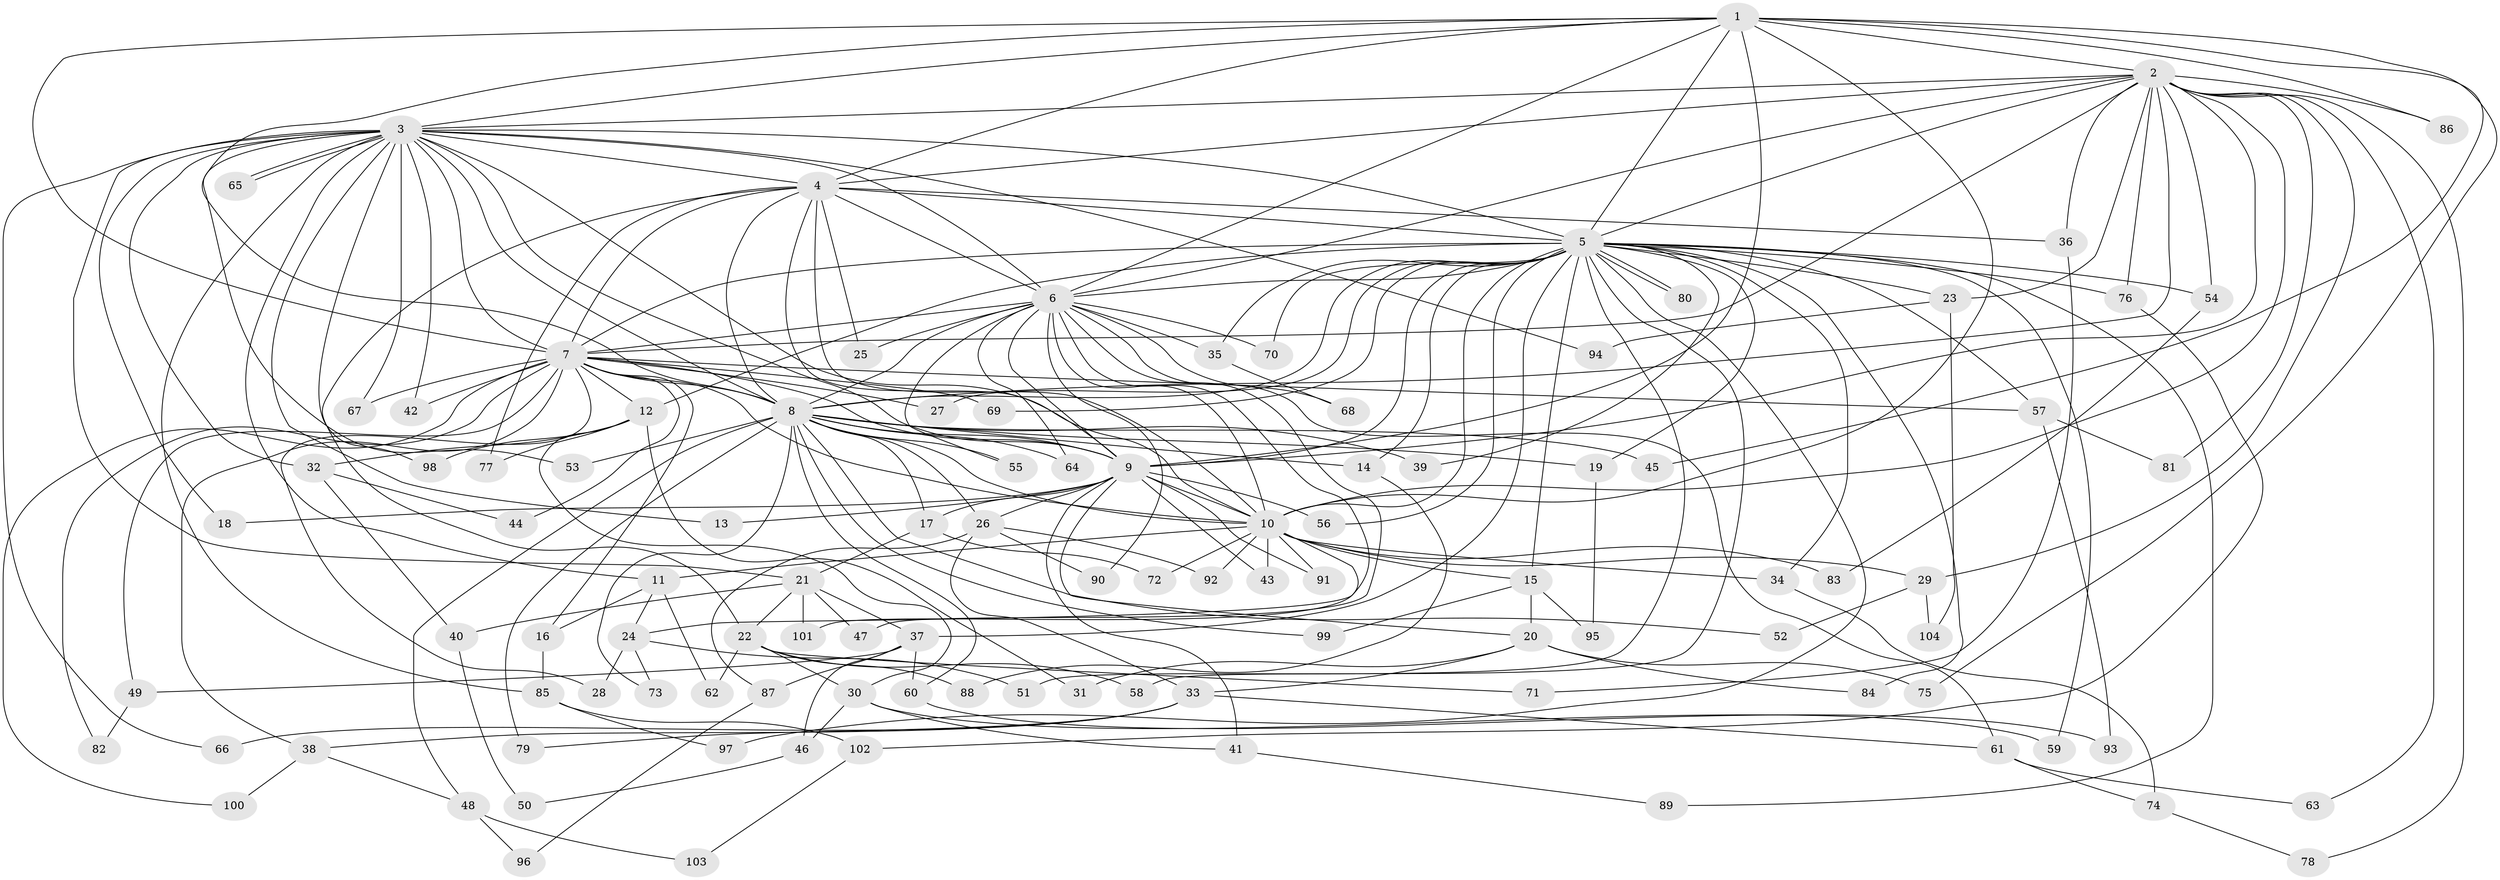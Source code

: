 // coarse degree distribution, {7: 0.08064516129032258, 23: 0.016129032258064516, 29: 0.016129032258064516, 35: 0.016129032258064516, 16: 0.016129032258064516, 11: 0.016129032258064516, 2: 0.5483870967741935, 4: 0.0967741935483871, 5: 0.03225806451612903, 6: 0.04838709677419355, 3: 0.08064516129032258, 1: 0.03225806451612903}
// Generated by graph-tools (version 1.1) at 2025/17/03/04/25 18:17:20]
// undirected, 104 vertices, 233 edges
graph export_dot {
graph [start="1"]
  node [color=gray90,style=filled];
  1;
  2;
  3;
  4;
  5;
  6;
  7;
  8;
  9;
  10;
  11;
  12;
  13;
  14;
  15;
  16;
  17;
  18;
  19;
  20;
  21;
  22;
  23;
  24;
  25;
  26;
  27;
  28;
  29;
  30;
  31;
  32;
  33;
  34;
  35;
  36;
  37;
  38;
  39;
  40;
  41;
  42;
  43;
  44;
  45;
  46;
  47;
  48;
  49;
  50;
  51;
  52;
  53;
  54;
  55;
  56;
  57;
  58;
  59;
  60;
  61;
  62;
  63;
  64;
  65;
  66;
  67;
  68;
  69;
  70;
  71;
  72;
  73;
  74;
  75;
  76;
  77;
  78;
  79;
  80;
  81;
  82;
  83;
  84;
  85;
  86;
  87;
  88;
  89;
  90;
  91;
  92;
  93;
  94;
  95;
  96;
  97;
  98;
  99;
  100;
  101;
  102;
  103;
  104;
  1 -- 2;
  1 -- 3;
  1 -- 4;
  1 -- 5;
  1 -- 6;
  1 -- 7;
  1 -- 8;
  1 -- 9;
  1 -- 10;
  1 -- 45;
  1 -- 75;
  1 -- 86;
  2 -- 3;
  2 -- 4;
  2 -- 5;
  2 -- 6;
  2 -- 7;
  2 -- 8;
  2 -- 9;
  2 -- 10;
  2 -- 23;
  2 -- 29;
  2 -- 36;
  2 -- 54;
  2 -- 63;
  2 -- 76;
  2 -- 78;
  2 -- 81;
  2 -- 86;
  3 -- 4;
  3 -- 5;
  3 -- 6;
  3 -- 7;
  3 -- 8;
  3 -- 9;
  3 -- 10;
  3 -- 11;
  3 -- 13;
  3 -- 18;
  3 -- 21;
  3 -- 32;
  3 -- 42;
  3 -- 53;
  3 -- 65;
  3 -- 65;
  3 -- 66;
  3 -- 67;
  3 -- 85;
  3 -- 94;
  3 -- 98;
  4 -- 5;
  4 -- 6;
  4 -- 7;
  4 -- 8;
  4 -- 9;
  4 -- 10;
  4 -- 22;
  4 -- 25;
  4 -- 36;
  4 -- 77;
  5 -- 6;
  5 -- 7;
  5 -- 8;
  5 -- 9;
  5 -- 10;
  5 -- 12;
  5 -- 14;
  5 -- 15;
  5 -- 19;
  5 -- 23;
  5 -- 27;
  5 -- 34;
  5 -- 35;
  5 -- 37;
  5 -- 39;
  5 -- 51;
  5 -- 54;
  5 -- 56;
  5 -- 57;
  5 -- 58;
  5 -- 59;
  5 -- 69;
  5 -- 70;
  5 -- 76;
  5 -- 80;
  5 -- 80;
  5 -- 84;
  5 -- 89;
  5 -- 97;
  6 -- 7;
  6 -- 8;
  6 -- 9;
  6 -- 10;
  6 -- 24;
  6 -- 25;
  6 -- 35;
  6 -- 47;
  6 -- 55;
  6 -- 61;
  6 -- 64;
  6 -- 68;
  6 -- 70;
  6 -- 90;
  7 -- 8;
  7 -- 9;
  7 -- 10;
  7 -- 12;
  7 -- 16;
  7 -- 27;
  7 -- 28;
  7 -- 38;
  7 -- 42;
  7 -- 44;
  7 -- 49;
  7 -- 57;
  7 -- 67;
  7 -- 69;
  7 -- 82;
  7 -- 100;
  8 -- 9;
  8 -- 10;
  8 -- 14;
  8 -- 17;
  8 -- 19;
  8 -- 26;
  8 -- 39;
  8 -- 45;
  8 -- 48;
  8 -- 52;
  8 -- 53;
  8 -- 55;
  8 -- 60;
  8 -- 64;
  8 -- 73;
  8 -- 79;
  8 -- 99;
  9 -- 10;
  9 -- 13;
  9 -- 17;
  9 -- 18;
  9 -- 20;
  9 -- 26;
  9 -- 41;
  9 -- 43;
  9 -- 56;
  9 -- 91;
  10 -- 11;
  10 -- 15;
  10 -- 29;
  10 -- 34;
  10 -- 43;
  10 -- 72;
  10 -- 83;
  10 -- 91;
  10 -- 92;
  10 -- 101;
  11 -- 16;
  11 -- 24;
  11 -- 62;
  12 -- 30;
  12 -- 31;
  12 -- 32;
  12 -- 77;
  12 -- 98;
  14 -- 88;
  15 -- 20;
  15 -- 95;
  15 -- 99;
  16 -- 85;
  17 -- 21;
  17 -- 72;
  19 -- 95;
  20 -- 31;
  20 -- 33;
  20 -- 75;
  20 -- 84;
  21 -- 22;
  21 -- 37;
  21 -- 40;
  21 -- 47;
  21 -- 101;
  22 -- 30;
  22 -- 58;
  22 -- 62;
  22 -- 71;
  22 -- 88;
  23 -- 94;
  23 -- 104;
  24 -- 28;
  24 -- 51;
  24 -- 73;
  26 -- 33;
  26 -- 87;
  26 -- 90;
  26 -- 92;
  29 -- 52;
  29 -- 104;
  30 -- 41;
  30 -- 46;
  30 -- 59;
  32 -- 40;
  32 -- 44;
  33 -- 38;
  33 -- 61;
  33 -- 66;
  33 -- 79;
  34 -- 74;
  35 -- 68;
  36 -- 71;
  37 -- 46;
  37 -- 49;
  37 -- 60;
  37 -- 87;
  38 -- 48;
  38 -- 100;
  40 -- 50;
  41 -- 89;
  46 -- 50;
  48 -- 96;
  48 -- 103;
  49 -- 82;
  54 -- 83;
  57 -- 81;
  57 -- 93;
  60 -- 93;
  61 -- 63;
  61 -- 74;
  74 -- 78;
  76 -- 102;
  85 -- 97;
  85 -- 102;
  87 -- 96;
  102 -- 103;
}
